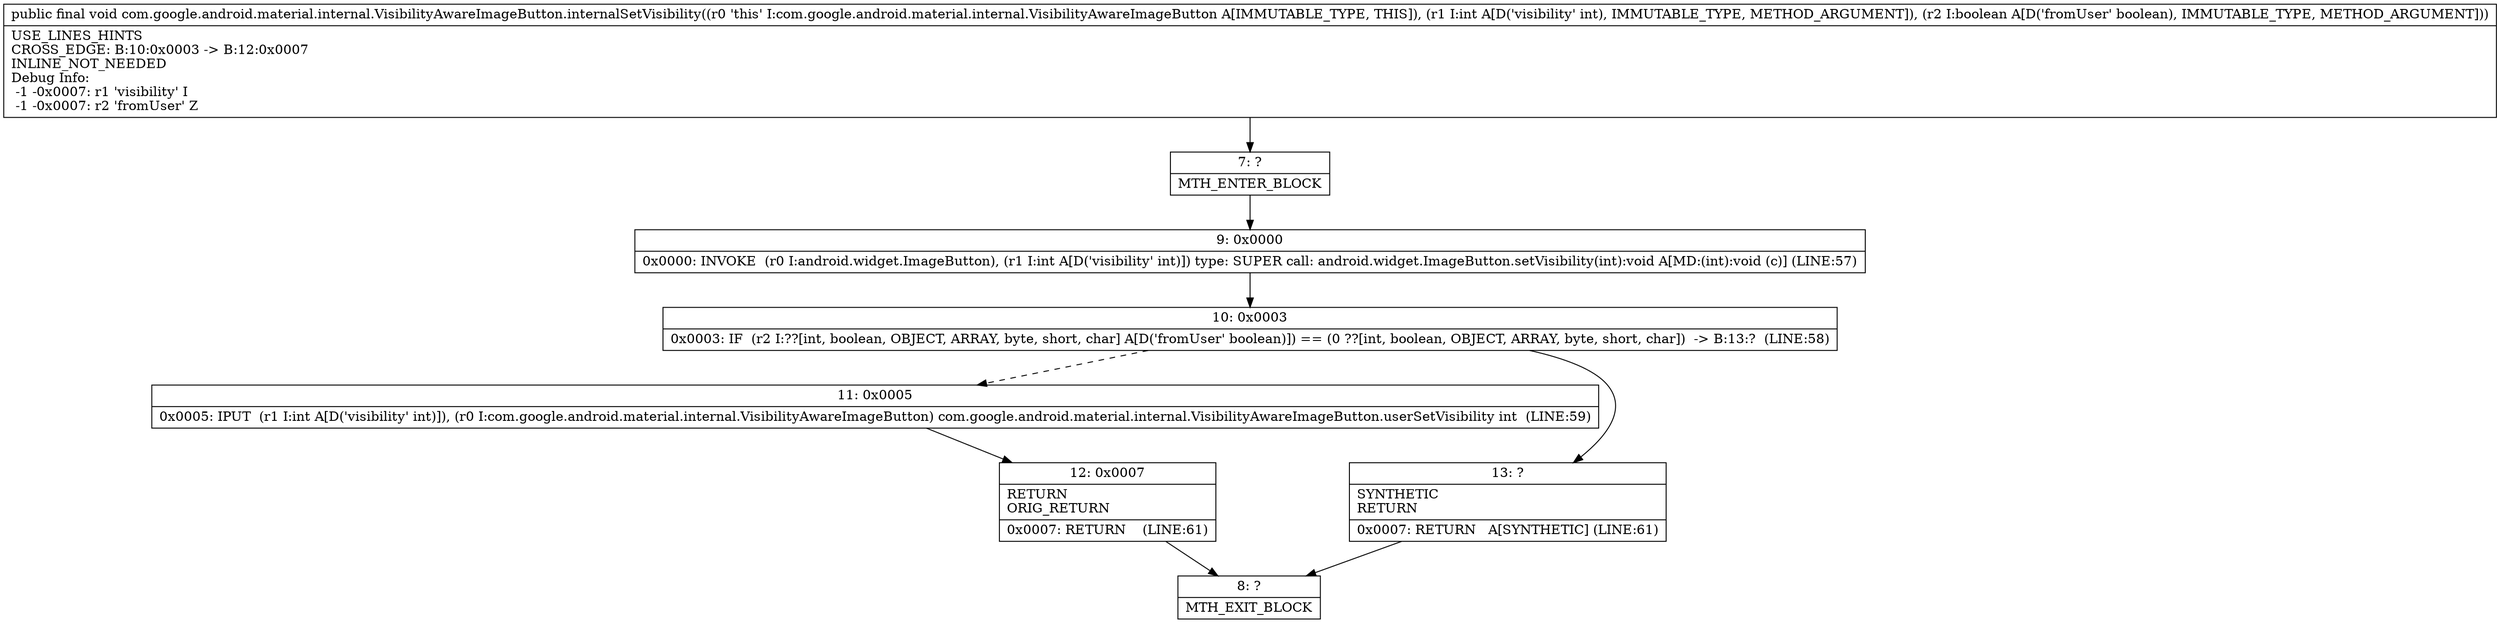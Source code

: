 digraph "CFG forcom.google.android.material.internal.VisibilityAwareImageButton.internalSetVisibility(IZ)V" {
Node_7 [shape=record,label="{7\:\ ?|MTH_ENTER_BLOCK\l}"];
Node_9 [shape=record,label="{9\:\ 0x0000|0x0000: INVOKE  (r0 I:android.widget.ImageButton), (r1 I:int A[D('visibility' int)]) type: SUPER call: android.widget.ImageButton.setVisibility(int):void A[MD:(int):void (c)] (LINE:57)\l}"];
Node_10 [shape=record,label="{10\:\ 0x0003|0x0003: IF  (r2 I:??[int, boolean, OBJECT, ARRAY, byte, short, char] A[D('fromUser' boolean)]) == (0 ??[int, boolean, OBJECT, ARRAY, byte, short, char])  \-\> B:13:?  (LINE:58)\l}"];
Node_11 [shape=record,label="{11\:\ 0x0005|0x0005: IPUT  (r1 I:int A[D('visibility' int)]), (r0 I:com.google.android.material.internal.VisibilityAwareImageButton) com.google.android.material.internal.VisibilityAwareImageButton.userSetVisibility int  (LINE:59)\l}"];
Node_12 [shape=record,label="{12\:\ 0x0007|RETURN\lORIG_RETURN\l|0x0007: RETURN    (LINE:61)\l}"];
Node_8 [shape=record,label="{8\:\ ?|MTH_EXIT_BLOCK\l}"];
Node_13 [shape=record,label="{13\:\ ?|SYNTHETIC\lRETURN\l|0x0007: RETURN   A[SYNTHETIC] (LINE:61)\l}"];
MethodNode[shape=record,label="{public final void com.google.android.material.internal.VisibilityAwareImageButton.internalSetVisibility((r0 'this' I:com.google.android.material.internal.VisibilityAwareImageButton A[IMMUTABLE_TYPE, THIS]), (r1 I:int A[D('visibility' int), IMMUTABLE_TYPE, METHOD_ARGUMENT]), (r2 I:boolean A[D('fromUser' boolean), IMMUTABLE_TYPE, METHOD_ARGUMENT]))  | USE_LINES_HINTS\lCROSS_EDGE: B:10:0x0003 \-\> B:12:0x0007\lINLINE_NOT_NEEDED\lDebug Info:\l  \-1 \-0x0007: r1 'visibility' I\l  \-1 \-0x0007: r2 'fromUser' Z\l}"];
MethodNode -> Node_7;Node_7 -> Node_9;
Node_9 -> Node_10;
Node_10 -> Node_11[style=dashed];
Node_10 -> Node_13;
Node_11 -> Node_12;
Node_12 -> Node_8;
Node_13 -> Node_8;
}

